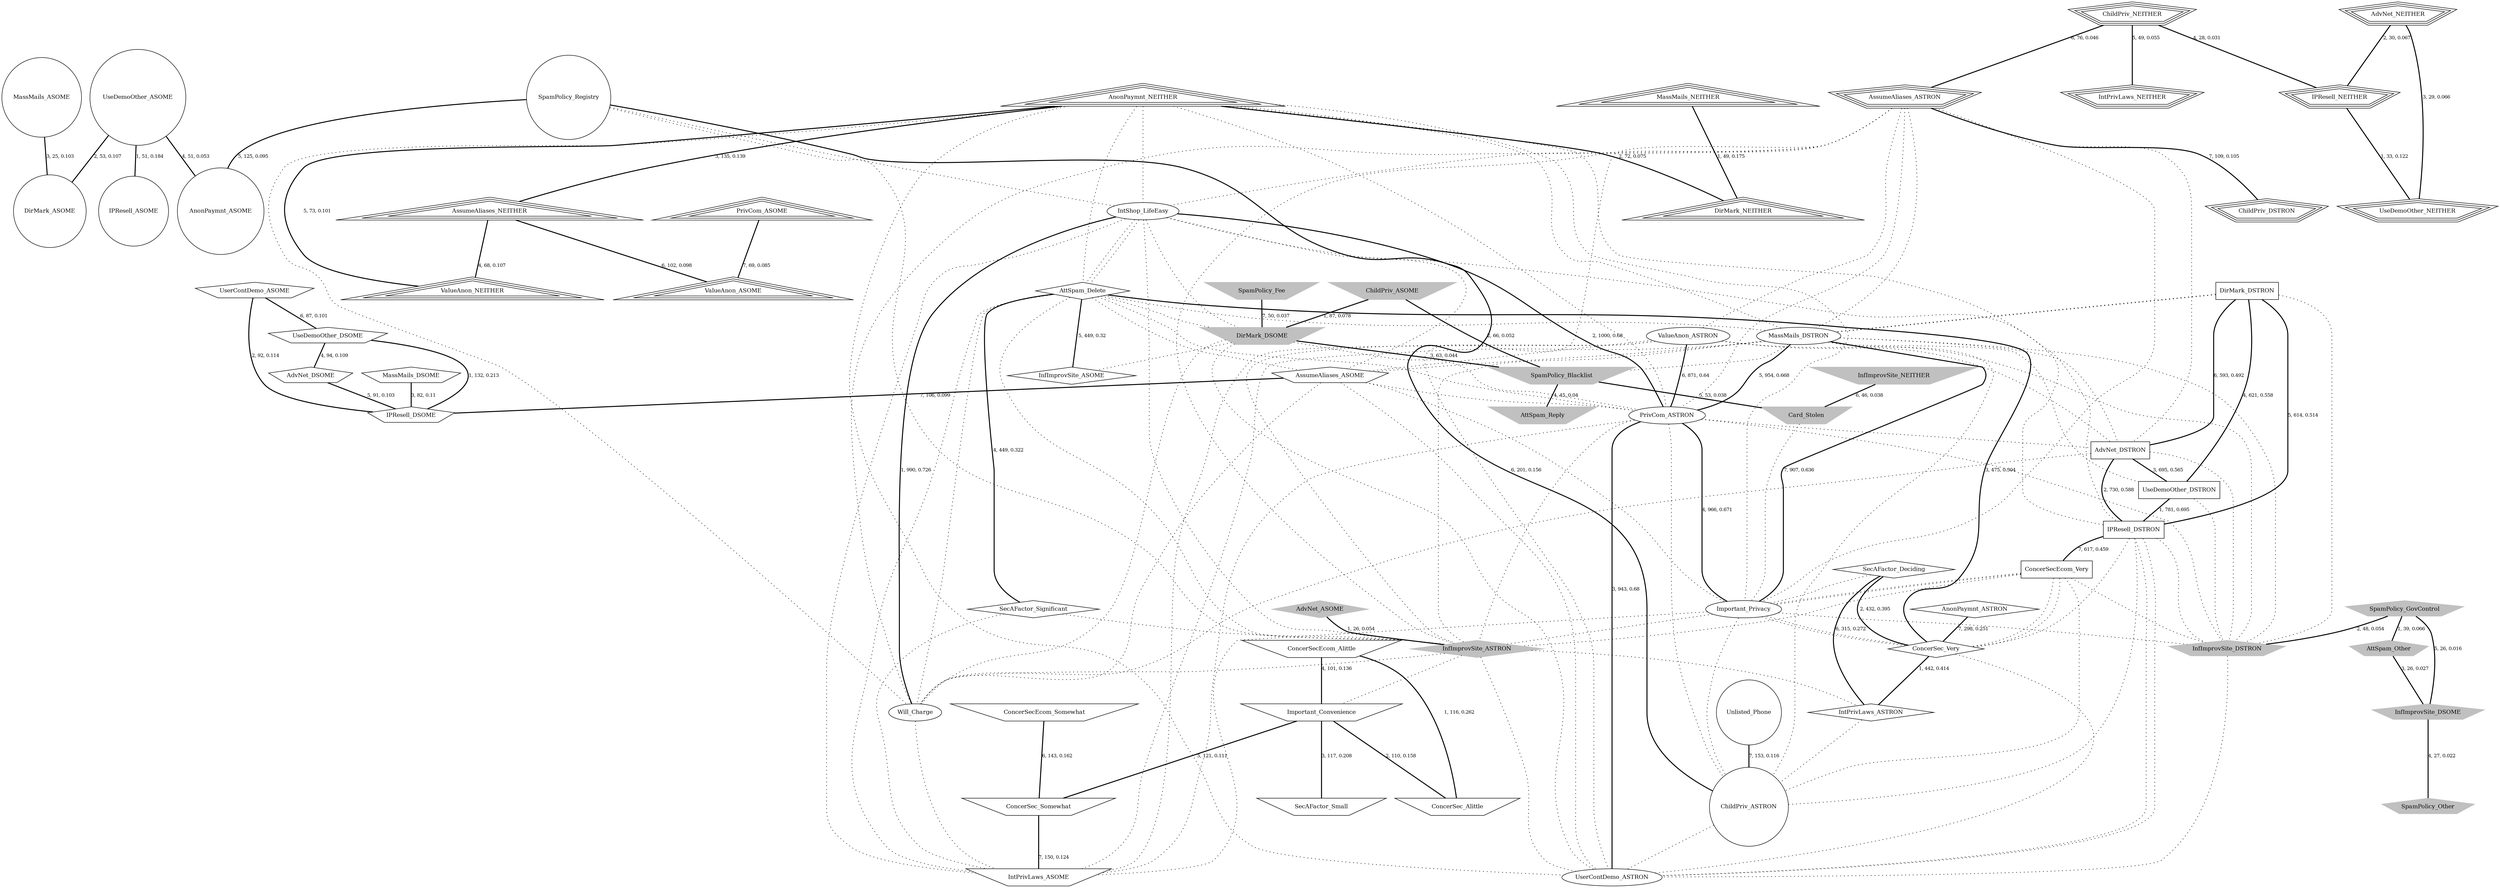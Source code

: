 graph G{
    UserContDemo_ASTRON [label="UserContDemo_ASTRON", fontsize=12, shape=ellipse];
    Will_Charge [label="Will_Charge", fontsize=12, shape=ellipse];
    ConcerSec_Very [label="ConcerSec_Very", fontsize=12];
    Important_Privacy [label="Important_Privacy", fontsize=12, shape=ellipse];
    ConcerSecEcom_Very [label="ConcerSecEcom_Very", fontsize=12];
    IPResell_DSTRON [label="IPResell_DSTRON", fontsize=12];
    UseDemoOther_DSTRON [label="UseDemoOther_DSTRON", fontsize=12];
    SecAFactor_Deciding [label="SecAFactor_Deciding", fontsize=12];
    AdvNet_DSTRON [label="AdvNet_DSTRON", fontsize=12];
    PrivCom_ASTRON [label="PrivCom_ASTRON", fontsize=12, shape=ellipse];
    MassMails_DSTRON [label="MassMails_DSTRON", fontsize=12, shape=ellipse];
    ValueAnon_ASTRON [label="ValueAnon_ASTRON", fontsize=12, shape=ellipse];
    AttSpam_Delete [label="AttSpam_Delete", fontsize=12];
    IntShop_LifeEasy [label="IntShop_LifeEasy", fontsize=12, shape=ellipse];
    DirMark_DSTRON [label="DirMark_DSTRON", fontsize=12];
    IntShop_LifeEasy -- AttSpam_Delete [label="", fontsize=10, style=dotted];
    IPResell_DSTRON -- UserContDemo_ASTRON [label="", fontsize=10, style=dotted];
    IntShop_LifeEasy -- PrivCom_ASTRON [label="2, 1000, 0.68", fontsize=10, style=bold];
    IntShop_LifeEasy -- Will_Charge [label="1, 990, 0.726", fontsize=10, style=bold];
    ValueAnon_ASTRON -- PrivCom_ASTRON [label="6, 871, 0.64", fontsize=10, style=bold];
    Important_Privacy -- ConcerSec_Very [label="", fontsize=10, style=dotted];
    MassMails_DSTRON -- PrivCom_ASTRON [label="5, 954, 0.668", fontsize=10, style=bold];
    PrivCom_ASTRON -- Important_Privacy [label="4, 966, 0.671", fontsize=10, style=bold];
    MassMails_DSTRON -- AdvNet_DSTRON [label="", fontsize=10, style=dotted];
    MassMails_DSTRON -- UseDemoOther_DSTRON [label="", fontsize=10, style=dotted];
    MassMails_DSTRON -- Important_Privacy [label="7, 907, 0.636", fontsize=10, style=bold];
    DirMark_DSTRON -- MassMails_DSTRON [label="", fontsize=10, style=dotted];
    PrivCom_ASTRON -- UserContDemo_ASTRON [label="3, 943, 0.68", fontsize=10, style=bold];
    SecAFactor_Deciding -- Important_Privacy [label="", fontsize=10, style=dotted];
    ConcerSecEcom_Very -- Important_Privacy [label="", fontsize=10, style=dotted];
    UserContDemo_ASTRON [label="UserContDemo_ASTRON", fontsize=12];
    Will_Charge [label="Will_Charge", fontsize=12];
    ConcerSec_Very [label="ConcerSec_Very", fontsize=12];
    Important_Privacy [label="Important_Privacy", fontsize=12];
    ConcerSecEcom_Very [label="ConcerSecEcom_Very", fontsize=12, shape=box];
    IPResell_DSTRON [label="IPResell_DSTRON", fontsize=12, shape=box];
    UseDemoOther_DSTRON [label="UseDemoOther_DSTRON", fontsize=12, shape=box];
    AdvNet_DSTRON [label="AdvNet_DSTRON", fontsize=12, shape=box];
    PrivCom_ASTRON [label="PrivCom_ASTRON", fontsize=12];
    MassMails_DSTRON [label="MassMails_DSTRON", fontsize=12];
    ValueAnon_ASTRON [label="ValueAnon_ASTRON", fontsize=12];
    IntShop_LifeEasy [label="IntShop_LifeEasy", fontsize=12];
    DirMark_DSTRON [label="DirMark_DSTRON", fontsize=12, shape=box];
    IPResell_DSTRON -- ConcerSecEcom_Very [label="7, 617, 0.459", fontsize=10, style=bold];
    AdvNet_DSTRON -- UseDemoOther_DSTRON [label="3, 695, 0.565", fontsize=10, style=bold];
    AdvNet_DSTRON -- IPResell_DSTRON [label="2, 730, 0.588", fontsize=10, style=bold];
    IPResell_DSTRON -- UserContDemo_ASTRON [label="", fontsize=10, style=dotted];
    AdvNet_DSTRON -- Will_Charge [label="", fontsize=10, style=dotted];
    IntShop_LifeEasy -- IPResell_DSTRON [label="", fontsize=10, style=dotted];
    ValueAnon_ASTRON -- AdvNet_DSTRON [label="", fontsize=10, style=dotted];
    UseDemoOther_DSTRON -- IPResell_DSTRON [label="1, 781, 0.695", fontsize=10, style=bold];
    PrivCom_ASTRON -- AdvNet_DSTRON [label="", fontsize=10, style=dotted];
    DirMark_DSTRON -- MassMails_DSTRON [label="", fontsize=10, style=dotted];
    DirMark_DSTRON -- AdvNet_DSTRON [label="6, 593, 0.492", fontsize=10, style=bold];
    DirMark_DSTRON -- UseDemoOther_DSTRON [label="4, 621, 0.558", fontsize=10, style=bold];
    DirMark_DSTRON -- IPResell_DSTRON [label="5, 614, 0.514", fontsize=10, style=bold];
    ConcerSecEcom_Very -- Important_Privacy [label="", fontsize=10, style=dotted];
    ConcerSecEcom_Very -- ConcerSec_Very [label="", fontsize=10, style=dotted];
    UserContDemo_ASTRON [label="UserContDemo_ASTRON", fontsize=12];
    Will_Charge [label="Will_Charge", fontsize=12];
    IntPrivLaws_ASTRON [label="IntPrivLaws_ASTRON", fontsize=12, shape=diamond];
    ConcerSec_Very [label="ConcerSec_Very", fontsize=12, shape=diamond];
    Important_Privacy [label="Important_Privacy", fontsize=12];
    InfImprovSite_ASOME [label="InfImprovSite_ASOME", fontsize=12, shape=diamond];
    ConcerSecEcom_Very [label="ConcerSecEcom_Very", fontsize=12];
    IPResell_DSTRON [label="IPResell_DSTRON", fontsize=12];
    SecAFactor_Deciding [label="SecAFactor_Deciding", fontsize=12, shape=diamond];
    AnonPaymnt_ASTRON [label="AnonPaymnt_ASTRON", fontsize=12, shape=diamond];
    PrivCom_ASTRON [label="PrivCom_ASTRON", fontsize=12];
    MassMails_DSTRON [label="MassMails_DSTRON", fontsize=12];
    SecAFactor_Significant [label="SecAFactor_Significant", fontsize=12, shape=diamond];
    AttSpam_Delete [label="AttSpam_Delete", fontsize=12, shape=diamond];
    IntShop_LifeEasy [label="IntShop_LifeEasy", fontsize=12];
    AttSpam_Delete -- ConcerSec_Very [label="3, 475, 0.304", fontsize=10, style=bold];
    AttSpam_Delete -- Will_Charge [label="", fontsize=10, style=dotted];
    IPResell_DSTRON -- ConcerSec_Very [label="", fontsize=10, style=dotted];
    IntShop_LifeEasy -- AttSpam_Delete [label="", fontsize=10, style=dotted];
    AnonPaymnt_ASTRON -- ConcerSec_Very [label="7, 298, 0.251", fontsize=10, style=bold];
    ConcerSec_Very -- IntPrivLaws_ASTRON [label="1, 442, 0.414", fontsize=10, style=bold];
    ConcerSec_Very -- UserContDemo_ASTRON [label="", fontsize=10, style=dotted];
    Important_Privacy -- ConcerSec_Very [label="", fontsize=10, style=dotted];
    SecAFactor_Deciding -- ConcerSec_Very [label="2, 432, 0.395", fontsize=10, style=bold];
    SecAFactor_Deciding -- IntPrivLaws_ASTRON [label="6, 315, 0.272", fontsize=10, style=bold];
    AttSpam_Delete -- SecAFactor_Significant [label="4, 449, 0.322", fontsize=10, style=bold];
    AttSpam_Delete -- MassMails_DSTRON [label="", fontsize=10, style=dotted];
    AttSpam_Delete -- PrivCom_ASTRON [label="", fontsize=10, style=dotted];
    ConcerSecEcom_Very -- ConcerSec_Very [label="", fontsize=10, style=dotted];
    AttSpam_Delete -- InfImprovSite_ASOME [label="5, 449, 0.32", fontsize=10, style=bold];
    ConcerSec_Alittle [label="ConcerSec_Alittle", fontsize=12, shape=polygon, sides=4, distortion=.7];
    IntPrivLaws_ASOME [label="IntPrivLaws_ASOME", fontsize=12, shape=polygon, sides=4, distortion=.7];
    ConcerSec_Somewhat [label="ConcerSec_Somewhat", fontsize=12, shape=polygon, sides=4, distortion=.7];
    Will_Charge [label="Will_Charge", fontsize=12];
    SecAFactor_Small [label="SecAFactor_Small", fontsize=12, shape=polygon, sides=4, distortion=.7];
    Important_Convenience [label="Important_Convenience", fontsize=12, shape=polygon, sides=4, distortion=.7];
    Important_Privacy [label="Important_Privacy", fontsize=12];
    PrivCom_ASTRON [label="PrivCom_ASTRON", fontsize=12];
    MassMails_DSTRON [label="MassMails_DSTRON", fontsize=12];
    ConcerSecEcom_Alittle [label="ConcerSecEcom_Alittle", fontsize=12, shape=polygon, sides=4, distortion=.7];
    ConcerSecEcom_Somewhat [label="ConcerSecEcom_Somewhat", fontsize=12, shape=polygon, sides=4, distortion=.7];
    ValueAnon_ASTRON [label="ValueAnon_ASTRON", fontsize=12];
    SecAFactor_Significant [label="SecAFactor_Significant", fontsize=12];
    AttSpam_Delete [label="AttSpam_Delete", fontsize=12];
    IntShop_LifeEasy [label="IntShop_LifeEasy", fontsize=12];
    ConcerSecEcom_Alittle -- Important_Convenience [label="4, 101, 0.136", fontsize=10, style=bold];
    Important_Convenience -- SecAFactor_Small [label="3, 117, 0.208", fontsize=10, style=bold];
    Important_Convenience -- ConcerSec_Somewhat [label="5, 121, 0.111", fontsize=10, style=bold];
    Important_Convenience -- ConcerSec_Alittle [label="2, 110, 0.158", fontsize=10, style=bold];
    AttSpam_Delete -- IntPrivLaws_ASOME [label="", fontsize=10, style=dotted];
    ConcerSecEcom_Alittle -- ConcerSec_Alittle [label="1, 116, 0.262", fontsize=10, style=bold];
    ConcerSecEcom_Somewhat -- ConcerSec_Somewhat [label="6, 143, 0.162", fontsize=10, style=bold];
    IntShop_LifeEasy -- IntPrivLaws_ASOME [label="", fontsize=10, style=dotted];
    ConcerSec_Somewhat -- IntPrivLaws_ASOME [label="7, 150, 0.124", fontsize=10, style=bold];
    ValueAnon_ASTRON -- IntPrivLaws_ASOME [label="", fontsize=10, style=dotted];
    Important_Privacy -- IntPrivLaws_ASOME [label="", fontsize=10, style=dotted];
    SecAFactor_Significant -- IntPrivLaws_ASOME [label="", fontsize=10, style=dotted];
    PrivCom_ASTRON -- IntPrivLaws_ASOME [label="", fontsize=10, style=dotted];
    MassMails_DSTRON -- IntPrivLaws_ASOME [label="", fontsize=10, style=dotted];
    Will_Charge -- IntPrivLaws_ASOME [label="", fontsize=10, style=dotted];
    UserContDemo_ASTRON [label="UserContDemo_ASTRON", fontsize=12];
    Will_Charge [label="Will_Charge", fontsize=12];
    Important_Privacy [label="Important_Privacy", fontsize=12];
    IPResell_DSOME [label="IPResell_DSOME", fontsize=12, shape=polygon, sides=5];
    AdvNet_DSOME [label="AdvNet_DSOME", fontsize=12, shape=polygon, sides=5];
    PrivCom_ASTRON [label="PrivCom_ASTRON", fontsize=12];
    AssumeAliases_ASOME [label="AssumeAliases_ASOME", fontsize=12, shape=polygon, sides=5];
    MassMails_DSTRON [label="MassMails_DSTRON", fontsize=12];
    UseDemoOther_DSOME [label="UseDemoOther_DSOME", fontsize=12, shape=polygon, sides=5];
    UserContDemo_ASOME [label="UserContDemo_ASOME", fontsize=12, shape=polygon, sides=5];
    ValueAnon_ASTRON [label="ValueAnon_ASTRON", fontsize=12];
    AttSpam_Delete [label="AttSpam_Delete", fontsize=12];
    IntShop_LifeEasy [label="IntShop_LifeEasy", fontsize=12];
    MassMails_DSOME [label="MassMails_DSOME", fontsize=12, shape=polygon, sides=5];
    UseDemoOther_DSOME -- AdvNet_DSOME [label="4, 94, 0.109", fontsize=10, style=bold];
    UserContDemo_ASOME -- UseDemoOther_DSOME [label="6, 87, 0.101", fontsize=10, style=bold];
    IntShop_LifeEasy -- AssumeAliases_ASOME [label="", fontsize=10, style=dotted];
    UseDemoOther_DSOME -- IPResell_DSOME [label="1, 132, 0.213", fontsize=10, style=bold];
    AdvNet_DSOME -- IPResell_DSOME [label="5, 91, 0.103", fontsize=10, style=bold];
    UserContDemo_ASOME -- IPResell_DSOME [label="2, 92, 0.114", fontsize=10, style=bold];
    AssumeAliases_ASOME -- PrivCom_ASTRON [label="", fontsize=10, style=dotted];
    ValueAnon_ASTRON -- AssumeAliases_ASOME [label="", fontsize=10, style=dotted];
    AssumeAliases_ASOME -- IPResell_DSOME [label="7, 106, 0.099", fontsize=10, style=bold];
    AssumeAliases_ASOME -- Important_Privacy [label="", fontsize=10, style=dotted];
    AssumeAliases_ASOME -- Will_Charge [label="", fontsize=10, style=dotted];
    AssumeAliases_ASOME -- UserContDemo_ASTRON [label="", fontsize=10, style=dotted];
    MassMails_DSTRON -- AssumeAliases_ASOME [label="", fontsize=10, style=dotted];
    AttSpam_Delete -- AssumeAliases_ASOME [label="", fontsize=10, style=dotted];
    MassMails_DSOME -- IPResell_DSOME [label="3, 82, 0.11", fontsize=10, style=bold];
    UserContDemo_ASTRON [label="UserContDemo_ASTRON", fontsize=12];
    ChildPriv_ASTRON [label="ChildPriv_ASTRON", fontsize=12, shape=circle];
    IntPrivLaws_ASTRON [label="IntPrivLaws_ASTRON", fontsize=12];
    Important_Privacy [label="Important_Privacy", fontsize=12];
    IPResell_ASOME [label="IPResell_ASOME", fontsize=12, shape=circle];
    ConcerSecEcom_Very [label="ConcerSecEcom_Very", fontsize=12];
    IPResell_DSTRON [label="IPResell_DSTRON", fontsize=12];
    DirMark_ASOME [label="DirMark_ASOME", fontsize=12, shape=circle];
    PrivCom_ASTRON [label="PrivCom_ASTRON", fontsize=12];
    AnonPaymnt_ASOME [label="AnonPaymnt_ASOME", fontsize=12, shape=circle];
    UseDemoOther_ASOME [label="UseDemoOther_ASOME", fontsize=12, shape=circle];
    MassMails_DSTRON [label="MassMails_DSTRON", fontsize=12];
    MassMails_ASOME [label="MassMails_ASOME", fontsize=12, shape=circle];
    IntShop_LifeEasy [label="IntShop_LifeEasy", fontsize=12];
    SpamPolicy_Registry [label="SpamPolicy_Registry", fontsize=12, shape=circle];
    Unlisted_Phone [label="Unlisted_Phone", fontsize=12, shape=circle];
    UseDemoOther_ASOME -- AnonPaymnt_ASOME [label="4, 51, 0.053", fontsize=10, style=bold];
    MassMails_ASOME -- DirMark_ASOME [label="3, 25, 0.103", fontsize=10, style=bold];
    ConcerSecEcom_Very -- ChildPriv_ASTRON [label="", fontsize=10, style=dotted];
    UseDemoOther_ASOME -- DirMark_ASOME [label="2, 53, 0.107", fontsize=10, style=bold];
    UseDemoOther_ASOME -- IPResell_ASOME [label="1, 51, 0.184", fontsize=10, style=bold];
    ChildPriv_ASTRON -- UserContDemo_ASTRON [label="", fontsize=10, style=dotted];
    IPResell_DSTRON -- ChildPriv_ASTRON [label="", fontsize=10, style=dotted];
    Unlisted_Phone -- ChildPriv_ASTRON [label="7, 153, 0.116", fontsize=10, style=bold];
    SpamPolicy_Registry -- IntShop_LifeEasy [label="", fontsize=10, style=dotted];
    IntPrivLaws_ASTRON -- ChildPriv_ASTRON [label="", fontsize=10, style=dotted];
    SpamPolicy_Registry -- AnonPaymnt_ASOME [label="5, 125, 0.095", fontsize=10, style=bold];
    SpamPolicy_Registry -- ChildPriv_ASTRON [label="6, 201, 0.156", fontsize=10, style=bold];
    Important_Privacy -- ChildPriv_ASTRON [label="", fontsize=10, style=dotted];
    PrivCom_ASTRON -- ChildPriv_ASTRON [label="", fontsize=10, style=dotted];
    MassMails_DSTRON -- ChildPriv_ASTRON [label="", fontsize=10, style=dotted];
    ValueAnon_ASOME [label="ValueAnon_ASOME", fontsize=12, shape=polygon, sides=3, peripheries=3];
    DirMark_NEITHER [label="DirMark_NEITHER", fontsize=12, shape=polygon, sides=3, peripheries=3];
    UserContDemo_ASTRON [label="UserContDemo_ASTRON", fontsize=12];
    Will_Charge [label="Will_Charge", fontsize=12];
    MassMails_NEITHER [label="MassMails_NEITHER", fontsize=12, shape=polygon, sides=3, peripheries=3];
    Important_Privacy [label="Important_Privacy", fontsize=12];
    IPResell_DSTRON [label="IPResell_DSTRON", fontsize=12];
    PrivCom_ASTRON [label="PrivCom_ASTRON", fontsize=12];
    ValueAnon_NEITHER [label="ValueAnon_NEITHER", fontsize=12, shape=polygon, sides=3, peripheries=3];
    MassMails_DSTRON [label="MassMails_DSTRON", fontsize=12];
    AttSpam_Delete [label="AttSpam_Delete", fontsize=12];
    IntShop_LifeEasy [label="IntShop_LifeEasy", fontsize=12];
    AssumeAliases_NEITHER [label="AssumeAliases_NEITHER", fontsize=12, shape=polygon, sides=3, peripheries=3];
    AnonPaymnt_NEITHER [label="AnonPaymnt_NEITHER", fontsize=12, shape=polygon, sides=3, peripheries=3];
    PrivCom_ASOME [label="PrivCom_ASOME", fontsize=12, shape=polygon, sides=3, peripheries=3];
    PrivCom_ASOME -- ValueAnon_ASOME [label="7, 69, 0.085", fontsize=10, style=bold];
    AssumeAliases_NEITHER -- ValueAnon_NEITHER [label="4, 68, 0.107", fontsize=10, style=bold];
    AnonPaymnt_NEITHER -- AssumeAliases_NEITHER [label="3, 135, 0.139", fontsize=10, style=bold];
    AnonPaymnt_NEITHER -- IntShop_LifeEasy [label="", fontsize=10, style=dotted];
    AnonPaymnt_NEITHER -- AttSpam_Delete [label="", fontsize=10, style=dotted];
    MassMails_NEITHER -- DirMark_NEITHER [label="1, 49, 0.175", fontsize=10, style=bold];
    AnonPaymnt_NEITHER -- MassMails_DSTRON [label="", fontsize=10, style=dotted];
    AnonPaymnt_NEITHER -- ValueAnon_NEITHER [label="5, 73, 0.101", fontsize=10, style=bold];
    AnonPaymnt_NEITHER -- PrivCom_ASTRON [label="", fontsize=10, style=dotted];
    AssumeAliases_NEITHER -- ValueAnon_ASOME [label="6, 102, 0.098", fontsize=10, style=bold];
    AnonPaymnt_NEITHER -- IPResell_DSTRON [label="", fontsize=10, style=dotted];
    AnonPaymnt_NEITHER -- Important_Privacy [label="", fontsize=10, style=dotted];
    AnonPaymnt_NEITHER -- Will_Charge [label="", fontsize=10, style=dotted];
    AnonPaymnt_NEITHER -- UserContDemo_ASTRON [label="", fontsize=10, style=dotted];
    AnonPaymnt_NEITHER -- DirMark_NEITHER [label="2, 72, 0.075", fontsize=10, style=bold];
    UseDemoOther_NEITHER [label="UseDemoOther_NEITHER", fontsize=12, shape=polygon, sides=5, peripheries=3];
    ChildPriv_DSTRON [label="ChildPriv_DSTRON", fontsize=12, shape=polygon, sides=5, peripheries=3];
    UserContDemo_ASTRON [label="UserContDemo_ASTRON", fontsize=12];
    Will_Charge [label="Will_Charge", fontsize=12];
    IntPrivLaws_NEITHER [label="IntPrivLaws_NEITHER", fontsize=12, shape=polygon, sides=5, peripheries=3];
    Important_Privacy [label="Important_Privacy", fontsize=12];
    AdvNet_DSTRON [label="AdvNet_DSTRON", fontsize=12];
    IPResell_NEITHER [label="IPResell_NEITHER", fontsize=12, shape=polygon, sides=5, peripheries=3];
    PrivCom_ASTRON [label="PrivCom_ASTRON", fontsize=12];
    MassMails_DSTRON [label="MassMails_DSTRON", fontsize=12];
    AdvNet_NEITHER [label="AdvNet_NEITHER", fontsize=12, shape=polygon, sides=5, peripheries=3];
    ValueAnon_ASTRON [label="ValueAnon_ASTRON", fontsize=12];
    IntShop_LifeEasy [label="IntShop_LifeEasy", fontsize=12];
    AssumeAliases_ASTRON [label="AssumeAliases_ASTRON", fontsize=12, shape=polygon, sides=5, peripheries=3];
    ChildPriv_NEITHER [label="ChildPriv_NEITHER", fontsize=12, shape=polygon, sides=5, peripheries=3];
    AssumeAliases_ASTRON -- IntShop_LifeEasy [label="", fontsize=10, style=dotted];
    AssumeAliases_ASTRON -- ValueAnon_ASTRON [label="", fontsize=10, style=dotted];
    AssumeAliases_ASTRON -- MassMails_DSTRON [label="", fontsize=10, style=dotted];
    AssumeAliases_ASTRON -- PrivCom_ASTRON [label="", fontsize=10, style=dotted];
    AssumeAliases_ASTRON -- AdvNet_DSTRON [label="", fontsize=10, style=dotted];
    ChildPriv_NEITHER -- AssumeAliases_ASTRON [label="6, 76, 0.046", fontsize=10, style=bold];
    AssumeAliases_ASTRON -- Important_Privacy [label="", fontsize=10, style=dotted];
    IPResell_NEITHER -- UseDemoOther_NEITHER [label="1, 33, 0.122", fontsize=10, style=bold];
    AssumeAliases_ASTRON -- Will_Charge [label="", fontsize=10, style=dotted];
    AssumeAliases_ASTRON -- UserContDemo_ASTRON [label="", fontsize=10, style=dotted];
    ChildPriv_NEITHER -- IPResell_NEITHER [label="4, 28, 0.031", fontsize=10, style=bold];
    AssumeAliases_ASTRON -- ChildPriv_DSTRON [label="7, 109, 0.105", fontsize=10, style=bold];
    AdvNet_NEITHER -- IPResell_NEITHER [label="2, 30, 0.067", fontsize=10, style=bold];
    ChildPriv_NEITHER -- IntPrivLaws_NEITHER [label="5, 49, 0.055", fontsize=10, style=bold];
    AdvNet_NEITHER -- UseDemoOther_NEITHER [label="3, 29, 0.066", fontsize=10, style=bold];
    UserContDemo_ASTRON [label="UserContDemo_ASTRON", fontsize=12];
    Will_Charge [label="Will_Charge", fontsize=12];
    AttSpam_Reply [label="AttSpam_Reply", fontsize=12, shape=polygon, sides=4, distortion=.7, style=filled, color=gray];
    Important_Privacy [label="Important_Privacy", fontsize=12];
    InfImprovSite_ASOME [label="InfImprovSite_ASOME", fontsize=12];
    Card_Stolen [label="Card_Stolen", fontsize=12, shape=polygon, sides=4, distortion=.7, style=filled, color=gray];
    PrivCom_ASTRON [label="PrivCom_ASTRON", fontsize=12];
    SpamPolicy_Blacklist [label="SpamPolicy_Blacklist", fontsize=12, shape=polygon, sides=4, distortion=.7, style=filled, color=gray];
    DirMark_DSOME [label="DirMark_DSOME", fontsize=12, shape=polygon, sides=4, distortion=.7, style=filled, color=gray];
    SpamPolicy_Fee [label="SpamPolicy_Fee", fontsize=12, shape=polygon, sides=4, distortion=.7, style=filled, color=gray];
    MassMails_DSTRON [label="MassMails_DSTRON", fontsize=12];
    InfImprovSite_NEITHER [label="InfImprovSite_NEITHER", fontsize=12, shape=polygon, sides=4, distortion=.7, style=filled, color=gray];
    AttSpam_Delete [label="AttSpam_Delete", fontsize=12];
    ChildPriv_ASOME [label="ChildPriv_ASOME", fontsize=12, shape=polygon, sides=4, distortion=.7, style=filled, color=gray];
    IntShop_LifeEasy [label="IntShop_LifeEasy", fontsize=12];
    Card_Stolen -- Important_Privacy [label="", fontsize=10, style=dotted];
    ChildPriv_ASOME -- DirMark_DSOME [label="1, 87, 0.078", fontsize=10, style=bold];
    ChildPriv_ASOME -- SpamPolicy_Blacklist [label="2, 66, 0.052", fontsize=10, style=bold];
    IntShop_LifeEasy -- DirMark_DSOME [label="", fontsize=10, style=dotted];
    SpamPolicy_Fee -- DirMark_DSOME [label="7, 50, 0.037", fontsize=10, style=bold];
    MassMails_DSTRON -- SpamPolicy_Blacklist [label="", fontsize=10, style=dotted];
    SpamPolicy_Blacklist -- Card_Stolen [label="5, 53, 0.038", fontsize=10, style=bold];
    DirMark_DSOME -- SpamPolicy_Blacklist [label="3, 63, 0.044", fontsize=10, style=bold];
    DirMark_DSOME -- PrivCom_ASTRON [label="", fontsize=10, style=dotted];
    SpamPolicy_Blacklist -- AttSpam_Reply [label="4, 45, 0.04", fontsize=10, style=bold];
    DirMark_DSOME -- InfImprovSite_ASOME [label="", fontsize=10, style=dotted];
    AttSpam_Delete -- DirMark_DSOME [label="", fontsize=10, style=dotted];
    InfImprovSite_NEITHER -- Card_Stolen [label="6, 46, 0.038", fontsize=10, style=bold];
    DirMark_DSOME -- Will_Charge [label="", fontsize=10, style=dotted];
    DirMark_DSOME -- UserContDemo_ASTRON [label="", fontsize=10, style=dotted];
    UserContDemo_ASTRON [label="UserContDemo_ASTRON", fontsize=12];
    InfImprovSite_DSTRON [label="InfImprovSite_DSTRON", fontsize=12, shape=polygon, sides=5, style=filled, color=gray];
    SpamPolicy_Other [label="SpamPolicy_Other", fontsize=12, shape=polygon, sides=5, style=filled, color=gray];
    Important_Privacy [label="Important_Privacy", fontsize=12];
    ConcerSecEcom_Very [label="ConcerSecEcom_Very", fontsize=12];
    IPResell_DSTRON [label="IPResell_DSTRON", fontsize=12];
    InfImprovSite_DSOME [label="InfImprovSite_DSOME", fontsize=12, shape=polygon, sides=5, style=filled, color=gray];
    UseDemoOther_DSTRON [label="UseDemoOther_DSTRON", fontsize=12];
    AttSpam_Other [label="AttSpam_Other", fontsize=12, shape=polygon, sides=5, style=filled, color=gray];
    AdvNet_DSTRON [label="AdvNet_DSTRON", fontsize=12];
    PrivCom_ASTRON [label="PrivCom_ASTRON", fontsize=12];
    MassMails_DSTRON [label="MassMails_DSTRON", fontsize=12];
    ValueAnon_ASTRON [label="ValueAnon_ASTRON", fontsize=12];
    SpamPolicy_GovControl [label="SpamPolicy_GovControl", fontsize=12, shape=polygon, sides=5, style=filled, color=gray];
    DirMark_DSTRON [label="DirMark_DSTRON", fontsize=12];
    ConcerSecEcom_Very -- InfImprovSite_DSTRON [label="", fontsize=10, style=dotted];
    AttSpam_Other -- InfImprovSite_DSOME [label="3, 26, 0.027", fontsize=10, style=bold];
    IPResell_DSTRON -- InfImprovSite_DSTRON [label="", fontsize=10, style=dotted];
    AdvNet_DSTRON -- InfImprovSite_DSTRON [label="", fontsize=10, style=dotted];
    InfImprovSite_DSOME -- SpamPolicy_Other [label="4, 27, 0.022", fontsize=10, style=bold];
    ValueAnon_ASTRON -- InfImprovSite_DSTRON [label="", fontsize=10, style=dotted];
    UseDemoOther_DSTRON -- InfImprovSite_DSTRON [label="", fontsize=10, style=dotted];
    Important_Privacy -- InfImprovSite_DSTRON [label="", fontsize=10, style=dotted];
    PrivCom_ASTRON -- InfImprovSite_DSTRON [label="", fontsize=10, style=dotted];
    InfImprovSite_DSTRON -- UserContDemo_ASTRON [label="", fontsize=10, style=dotted];
    MassMails_DSTRON -- InfImprovSite_DSTRON [label="", fontsize=10, style=dotted];
    SpamPolicy_GovControl -- AttSpam_Other [label="1, 39, 0.066", fontsize=10, style=bold];
    SpamPolicy_GovControl -- InfImprovSite_DSOME [label="5, 26, 0.016", fontsize=10, style=bold];
    DirMark_DSTRON -- InfImprovSite_DSTRON [label="", fontsize=10, style=dotted];
    SpamPolicy_GovControl -- InfImprovSite_DSTRON [label="2, 48, 0.054", fontsize=10, style=bold];
    UserContDemo_ASTRON [label="UserContDemo_ASTRON", fontsize=12];
    Will_Charge [label="Will_Charge", fontsize=12];
    Important_Convenience [label="Important_Convenience", fontsize=12];
    IntPrivLaws_ASTRON [label="IntPrivLaws_ASTRON", fontsize=12];
    InfImprovSite_ASTRON [label="InfImprovSite_ASTRON", fontsize=12, shape=diamond, style=filled, color=gray];
    Important_Privacy [label="Important_Privacy", fontsize=12];
    ConcerSecEcom_Very [label="ConcerSecEcom_Very", fontsize=12];
    AdvNet_ASOME [label="AdvNet_ASOME", fontsize=12, shape=diamond, style=filled, color=gray];
    PrivCom_ASTRON [label="PrivCom_ASTRON", fontsize=12];
    MassMails_DSTRON [label="MassMails_DSTRON", fontsize=12];
    ValueAnon_ASTRON [label="ValueAnon_ASTRON", fontsize=12];
    SecAFactor_Significant [label="SecAFactor_Significant", fontsize=12];
    AttSpam_Delete [label="AttSpam_Delete", fontsize=12];
    IntShop_LifeEasy [label="IntShop_LifeEasy", fontsize=12];
    SpamPolicy_Registry [label="SpamPolicy_Registry", fontsize=12];
    AssumeAliases_ASTRON [label="AssumeAliases_ASTRON", fontsize=12];
    AttSpam_Delete -- InfImprovSite_ASTRON [label="", fontsize=10, style=dotted];
    AdvNet_ASOME -- InfImprovSite_ASTRON [label="1, 26, 0.054", fontsize=10, style=bold];
    InfImprovSite_ASTRON -- IntPrivLaws_ASTRON [label="", fontsize=10, style=dotted];
    IntShop_LifeEasy -- InfImprovSite_ASTRON [label="", fontsize=10, style=dotted];
    InfImprovSite_ASTRON -- Important_Convenience [label="", fontsize=10, style=dotted];
    InfImprovSite_ASTRON -- Will_Charge [label="", fontsize=10, style=dotted];
    InfImprovSite_ASTRON -- UserContDemo_ASTRON [label="", fontsize=10, style=dotted];
    SpamPolicy_Registry -- InfImprovSite_ASTRON [label="", fontsize=10, style=dotted];
    AssumeAliases_ASTRON -- InfImprovSite_ASTRON [label="", fontsize=10, style=dotted];
    ValueAnon_ASTRON -- InfImprovSite_ASTRON [label="", fontsize=10, style=dotted];
    Important_Privacy -- InfImprovSite_ASTRON [label="", fontsize=10, style=dotted];
    SecAFactor_Significant -- InfImprovSite_ASTRON [label="", fontsize=10, style=dotted];
    PrivCom_ASTRON -- InfImprovSite_ASTRON [label="", fontsize=10, style=dotted];
    MassMails_DSTRON -- InfImprovSite_ASTRON [label="", fontsize=10, style=dotted];
    ConcerSecEcom_Very -- InfImprovSite_ASTRON [label="", fontsize=10, style=dotted];
}
